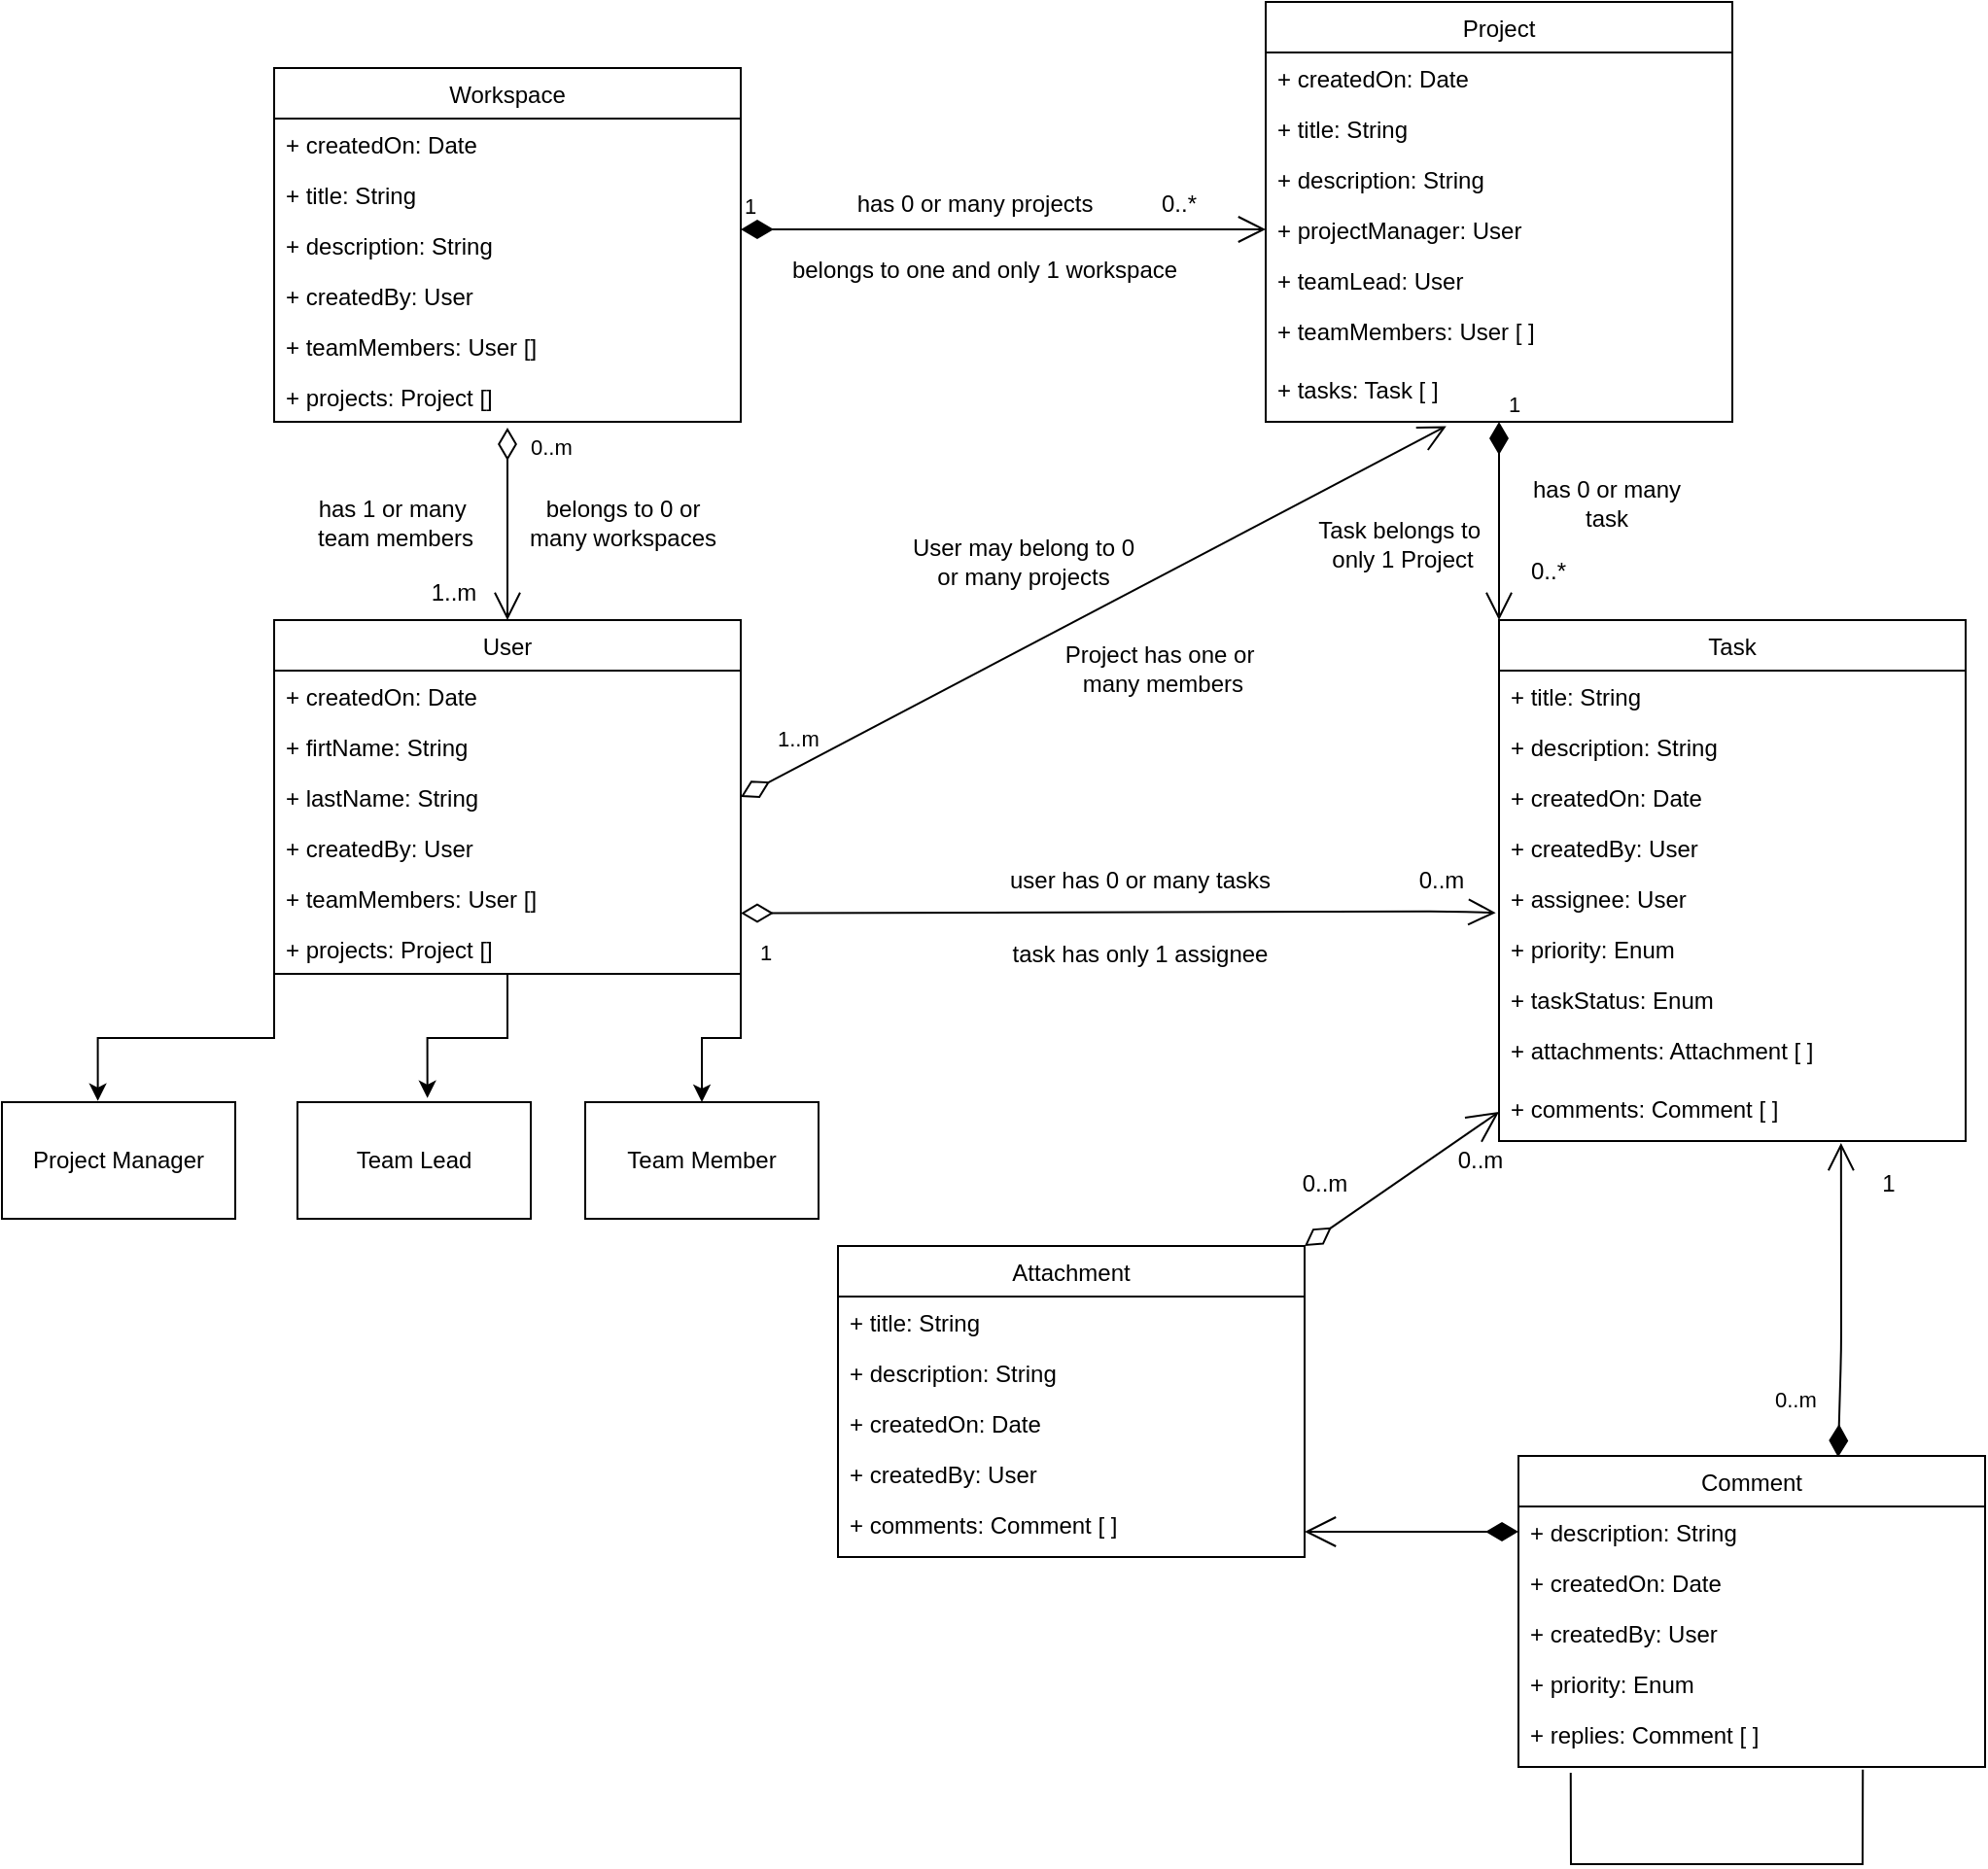 <mxfile version="13.9.9" type="device"><diagram name="Page-1" id="c4acf3e9-155e-7222-9cf6-157b1a14988f"><mxGraphModel dx="2313" dy="834" grid="1" gridSize="10" guides="1" tooltips="1" connect="1" arrows="1" fold="1" page="1" pageScale="1" pageWidth="850" pageHeight="1100" background="#ffffff" math="0" shadow="0"><root><mxCell id="0"/><mxCell id="1" parent="0"/><mxCell id="K55S2axV9dBQl9HVLlGH-17" value="Workspace" style="swimlane;fontStyle=0;childLayout=stackLayout;horizontal=1;startSize=26;fillColor=none;horizontalStack=0;resizeParent=1;resizeParentMax=0;resizeLast=0;collapsible=1;marginBottom=0;" parent="1" vertex="1"><mxGeometry x="30" y="76" width="240" height="182" as="geometry"/></mxCell><mxCell id="K55S2axV9dBQl9HVLlGH-18" value="+ createdOn: Date" style="text;strokeColor=none;fillColor=none;align=left;verticalAlign=top;spacingLeft=4;spacingRight=4;overflow=hidden;rotatable=0;points=[[0,0.5],[1,0.5]];portConstraint=eastwest;" parent="K55S2axV9dBQl9HVLlGH-17" vertex="1"><mxGeometry y="26" width="240" height="26" as="geometry"/></mxCell><mxCell id="K55S2axV9dBQl9HVLlGH-19" value="+ title: String" style="text;strokeColor=none;fillColor=none;align=left;verticalAlign=top;spacingLeft=4;spacingRight=4;overflow=hidden;rotatable=0;points=[[0,0.5],[1,0.5]];portConstraint=eastwest;" parent="K55S2axV9dBQl9HVLlGH-17" vertex="1"><mxGeometry y="52" width="240" height="26" as="geometry"/></mxCell><mxCell id="K55S2axV9dBQl9HVLlGH-20" value="+ description: String" style="text;strokeColor=none;fillColor=none;align=left;verticalAlign=top;spacingLeft=4;spacingRight=4;overflow=hidden;rotatable=0;points=[[0,0.5],[1,0.5]];portConstraint=eastwest;" parent="K55S2axV9dBQl9HVLlGH-17" vertex="1"><mxGeometry y="78" width="240" height="26" as="geometry"/></mxCell><mxCell id="K55S2axV9dBQl9HVLlGH-34" value="+ createdBy: User" style="text;strokeColor=none;fillColor=none;align=left;verticalAlign=top;spacingLeft=4;spacingRight=4;overflow=hidden;rotatable=0;points=[[0,0.5],[1,0.5]];portConstraint=eastwest;" parent="K55S2axV9dBQl9HVLlGH-17" vertex="1"><mxGeometry y="104" width="240" height="26" as="geometry"/></mxCell><mxCell id="K55S2axV9dBQl9HVLlGH-21" value="+ teamMembers: User []" style="text;strokeColor=none;fillColor=none;align=left;verticalAlign=top;spacingLeft=4;spacingRight=4;overflow=hidden;rotatable=0;points=[[0,0.5],[1,0.5]];portConstraint=eastwest;" parent="K55S2axV9dBQl9HVLlGH-17" vertex="1"><mxGeometry y="130" width="240" height="26" as="geometry"/></mxCell><mxCell id="K55S2axV9dBQl9HVLlGH-33" value="+ projects: Project []" style="text;strokeColor=none;fillColor=none;align=left;verticalAlign=top;spacingLeft=4;spacingRight=4;overflow=hidden;rotatable=0;points=[[0,0.5],[1,0.5]];portConstraint=eastwest;" parent="K55S2axV9dBQl9HVLlGH-17" vertex="1"><mxGeometry y="156" width="240" height="26" as="geometry"/></mxCell><mxCell id="K55S2axV9dBQl9HVLlGH-22" value="Project" style="swimlane;fontStyle=0;childLayout=stackLayout;horizontal=1;startSize=26;fillColor=none;horizontalStack=0;resizeParent=1;resizeParentMax=0;resizeLast=0;collapsible=1;marginBottom=0;" parent="1" vertex="1"><mxGeometry x="540" y="42" width="240" height="216" as="geometry"/></mxCell><mxCell id="K55S2axV9dBQl9HVLlGH-23" value="+ createdOn: Date" style="text;strokeColor=none;fillColor=none;align=left;verticalAlign=top;spacingLeft=4;spacingRight=4;overflow=hidden;rotatable=0;points=[[0,0.5],[1,0.5]];portConstraint=eastwest;" parent="K55S2axV9dBQl9HVLlGH-22" vertex="1"><mxGeometry y="26" width="240" height="26" as="geometry"/></mxCell><mxCell id="K55S2axV9dBQl9HVLlGH-30" value="+ title: String" style="text;strokeColor=none;fillColor=none;align=left;verticalAlign=top;spacingLeft=4;spacingRight=4;overflow=hidden;rotatable=0;points=[[0,0.5],[1,0.5]];portConstraint=eastwest;" parent="K55S2axV9dBQl9HVLlGH-22" vertex="1"><mxGeometry y="52" width="240" height="26" as="geometry"/></mxCell><mxCell id="K55S2axV9dBQl9HVLlGH-36" value="+ description: String" style="text;strokeColor=none;fillColor=none;align=left;verticalAlign=top;spacingLeft=4;spacingRight=4;overflow=hidden;rotatable=0;points=[[0,0.5],[1,0.5]];portConstraint=eastwest;" parent="K55S2axV9dBQl9HVLlGH-22" vertex="1"><mxGeometry y="78" width="240" height="26" as="geometry"/></mxCell><mxCell id="K55S2axV9dBQl9HVLlGH-24" value="+ projectManager: User" style="text;strokeColor=none;fillColor=none;align=left;verticalAlign=top;spacingLeft=4;spacingRight=4;overflow=hidden;rotatable=0;points=[[0,0.5],[1,0.5]];portConstraint=eastwest;" parent="K55S2axV9dBQl9HVLlGH-22" vertex="1"><mxGeometry y="104" width="240" height="26" as="geometry"/></mxCell><mxCell id="K55S2axV9dBQl9HVLlGH-26" value="+ teamLead: User" style="text;strokeColor=none;fillColor=none;align=left;verticalAlign=top;spacingLeft=4;spacingRight=4;overflow=hidden;rotatable=0;points=[[0,0.5],[1,0.5]];portConstraint=eastwest;" parent="K55S2axV9dBQl9HVLlGH-22" vertex="1"><mxGeometry y="130" width="240" height="26" as="geometry"/></mxCell><mxCell id="K55S2axV9dBQl9HVLlGH-28" value="+ teamMembers: User [ ]" style="text;strokeColor=none;fillColor=none;align=left;verticalAlign=top;spacingLeft=4;spacingRight=4;overflow=hidden;rotatable=0;points=[[0,0.5],[1,0.5]];portConstraint=eastwest;" parent="K55S2axV9dBQl9HVLlGH-22" vertex="1"><mxGeometry y="156" width="240" height="30" as="geometry"/></mxCell><mxCell id="K55S2axV9dBQl9HVLlGH-29" value="+ tasks: Task [ ]" style="text;strokeColor=none;fillColor=none;align=left;verticalAlign=top;spacingLeft=4;spacingRight=4;overflow=hidden;rotatable=0;points=[[0,0.5],[1,0.5]];portConstraint=eastwest;" parent="K55S2axV9dBQl9HVLlGH-22" vertex="1"><mxGeometry y="186" width="240" height="30" as="geometry"/></mxCell><mxCell id="K55S2axV9dBQl9HVLlGH-41" value="1" style="endArrow=open;html=1;endSize=12;startArrow=diamondThin;startSize=14;startFill=1;align=left;verticalAlign=bottom;entryX=0;entryY=0.5;entryDx=0;entryDy=0;" parent="1" target="K55S2axV9dBQl9HVLlGH-24" edge="1"><mxGeometry x="-1" y="3" relative="1" as="geometry"><mxPoint x="270" y="159" as="sourcePoint"/><mxPoint x="520" y="162" as="targetPoint"/></mxGeometry></mxCell><mxCell id="K55S2axV9dBQl9HVLlGH-43" value="0..*" style="text;html=1;align=center;verticalAlign=middle;resizable=0;points=[];autosize=1;" parent="1" vertex="1"><mxGeometry x="480" y="136" width="30" height="20" as="geometry"/></mxCell><mxCell id="K55S2axV9dBQl9HVLlGH-44" value="has 0 or many projects" style="text;html=1;align=center;verticalAlign=middle;resizable=0;points=[];autosize=1;" parent="1" vertex="1"><mxGeometry x="320" y="136" width="140" height="20" as="geometry"/></mxCell><mxCell id="937f4_zgCBCIxlXmO917-11" style="edgeStyle=orthogonalEdgeStyle;rounded=0;orthogonalLoop=1;jettySize=auto;html=1;exitX=0.5;exitY=1;exitDx=0;exitDy=0;entryX=0.557;entryY=-0.035;entryDx=0;entryDy=0;entryPerimeter=0;" edge="1" parent="1" source="K55S2axV9dBQl9HVLlGH-45" target="937f4_zgCBCIxlXmO917-9"><mxGeometry relative="1" as="geometry"><Array as="points"><mxPoint x="150" y="575"/><mxPoint x="109" y="575"/></Array></mxGeometry></mxCell><mxCell id="937f4_zgCBCIxlXmO917-12" style="edgeStyle=orthogonalEdgeStyle;rounded=0;orthogonalLoop=1;jettySize=auto;html=1;exitX=0;exitY=1;exitDx=0;exitDy=0;entryX=0.411;entryY=-0.01;entryDx=0;entryDy=0;entryPerimeter=0;" edge="1" parent="1" source="K55S2axV9dBQl9HVLlGH-45" target="937f4_zgCBCIxlXmO917-10"><mxGeometry relative="1" as="geometry"/></mxCell><mxCell id="937f4_zgCBCIxlXmO917-13" style="edgeStyle=orthogonalEdgeStyle;rounded=0;orthogonalLoop=1;jettySize=auto;html=1;exitX=1;exitY=1;exitDx=0;exitDy=0;entryX=0.5;entryY=0;entryDx=0;entryDy=0;" edge="1" parent="1" source="K55S2axV9dBQl9HVLlGH-45" target="937f4_zgCBCIxlXmO917-8"><mxGeometry relative="1" as="geometry"/></mxCell><mxCell id="K55S2axV9dBQl9HVLlGH-45" value="User" style="swimlane;fontStyle=0;childLayout=stackLayout;horizontal=1;startSize=26;fillColor=none;horizontalStack=0;resizeParent=1;resizeParentMax=0;resizeLast=0;collapsible=1;marginBottom=0;" parent="1" vertex="1"><mxGeometry x="30" y="360" width="240" height="182" as="geometry"/></mxCell><mxCell id="K55S2axV9dBQl9HVLlGH-46" value="+ createdOn: Date" style="text;strokeColor=none;fillColor=none;align=left;verticalAlign=top;spacingLeft=4;spacingRight=4;overflow=hidden;rotatable=0;points=[[0,0.5],[1,0.5]];portConstraint=eastwest;" parent="K55S2axV9dBQl9HVLlGH-45" vertex="1"><mxGeometry y="26" width="240" height="26" as="geometry"/></mxCell><mxCell id="K55S2axV9dBQl9HVLlGH-47" value="+ firtName: String" style="text;strokeColor=none;fillColor=none;align=left;verticalAlign=top;spacingLeft=4;spacingRight=4;overflow=hidden;rotatable=0;points=[[0,0.5],[1,0.5]];portConstraint=eastwest;" parent="K55S2axV9dBQl9HVLlGH-45" vertex="1"><mxGeometry y="52" width="240" height="26" as="geometry"/></mxCell><mxCell id="K55S2axV9dBQl9HVLlGH-48" value="+ lastName: String" style="text;strokeColor=none;fillColor=none;align=left;verticalAlign=top;spacingLeft=4;spacingRight=4;overflow=hidden;rotatable=0;points=[[0,0.5],[1,0.5]];portConstraint=eastwest;" parent="K55S2axV9dBQl9HVLlGH-45" vertex="1"><mxGeometry y="78" width="240" height="26" as="geometry"/></mxCell><mxCell id="K55S2axV9dBQl9HVLlGH-49" value="+ createdBy: User" style="text;strokeColor=none;fillColor=none;align=left;verticalAlign=top;spacingLeft=4;spacingRight=4;overflow=hidden;rotatable=0;points=[[0,0.5],[1,0.5]];portConstraint=eastwest;" parent="K55S2axV9dBQl9HVLlGH-45" vertex="1"><mxGeometry y="104" width="240" height="26" as="geometry"/></mxCell><mxCell id="K55S2axV9dBQl9HVLlGH-50" value="+ teamMembers: User []" style="text;strokeColor=none;fillColor=none;align=left;verticalAlign=top;spacingLeft=4;spacingRight=4;overflow=hidden;rotatable=0;points=[[0,0.5],[1,0.5]];portConstraint=eastwest;" parent="K55S2axV9dBQl9HVLlGH-45" vertex="1"><mxGeometry y="130" width="240" height="26" as="geometry"/></mxCell><mxCell id="K55S2axV9dBQl9HVLlGH-51" value="+ projects: Project []" style="text;strokeColor=none;fillColor=none;align=left;verticalAlign=top;spacingLeft=4;spacingRight=4;overflow=hidden;rotatable=0;points=[[0,0.5],[1,0.5]];portConstraint=eastwest;" parent="K55S2axV9dBQl9HVLlGH-45" vertex="1"><mxGeometry y="156" width="240" height="26" as="geometry"/></mxCell><mxCell id="K55S2axV9dBQl9HVLlGH-52" value="belongs to one and only 1 workspace" style="text;html=1;align=center;verticalAlign=middle;resizable=0;points=[];autosize=1;" parent="1" vertex="1"><mxGeometry x="290" y="170" width="210" height="20" as="geometry"/></mxCell><mxCell id="K55S2axV9dBQl9HVLlGH-53" value="0..m" style="endArrow=open;html=1;endSize=12;startArrow=diamondThin;startSize=14;startFill=0;align=left;verticalAlign=bottom;entryX=0.5;entryY=0;entryDx=0;entryDy=0;" parent="1" target="K55S2axV9dBQl9HVLlGH-45" edge="1"><mxGeometry x="-0.616" y="10" relative="1" as="geometry"><mxPoint x="150" y="261" as="sourcePoint"/><mxPoint x="550" y="172" as="targetPoint"/><mxPoint as="offset"/></mxGeometry></mxCell><mxCell id="K55S2axV9dBQl9HVLlGH-54" style="edgeStyle=none;rounded=0;orthogonalLoop=1;jettySize=auto;html=1;exitX=0.75;exitY=0;exitDx=0;exitDy=0;startSize=26;" parent="1" source="K55S2axV9dBQl9HVLlGH-45" target="K55S2axV9dBQl9HVLlGH-45" edge="1"><mxGeometry relative="1" as="geometry"/></mxCell><mxCell id="K55S2axV9dBQl9HVLlGH-55" value="has 1 or many&amp;nbsp;&lt;br&gt;team members" style="text;html=1;align=center;verticalAlign=middle;resizable=0;points=[];autosize=1;" parent="1" vertex="1"><mxGeometry x="42" y="295" width="100" height="30" as="geometry"/></mxCell><mxCell id="K55S2axV9dBQl9HVLlGH-57" value="belongs to 0 or &lt;br&gt;many workspaces" style="text;html=1;align=center;verticalAlign=middle;resizable=0;points=[];autosize=1;" parent="1" vertex="1"><mxGeometry x="154" y="295" width="110" height="30" as="geometry"/></mxCell><mxCell id="K55S2axV9dBQl9HVLlGH-58" value="1..m" style="text;html=1;align=center;verticalAlign=middle;resizable=0;points=[];autosize=1;" parent="1" vertex="1"><mxGeometry x="102" y="336" width="40" height="20" as="geometry"/></mxCell><mxCell id="K55S2axV9dBQl9HVLlGH-71" value="1..m" style="endArrow=open;html=1;endSize=12;startArrow=diamondThin;startSize=14;startFill=0;align=left;verticalAlign=bottom;entryX=0.387;entryY=1.073;entryDx=0;entryDy=0;exitX=1;exitY=0.5;exitDx=0;exitDy=0;entryPerimeter=0;" parent="1" source="K55S2axV9dBQl9HVLlGH-48" target="K55S2axV9dBQl9HVLlGH-29" edge="1"><mxGeometry x="-0.879" y="11" relative="1" as="geometry"><mxPoint x="630" y="410" as="sourcePoint"/><mxPoint x="630" y="509" as="targetPoint"/><mxPoint as="offset"/></mxGeometry></mxCell><mxCell id="K55S2axV9dBQl9HVLlGH-72" value="Project has one or&lt;br&gt;&amp;nbsp;many members" style="text;html=1;align=center;verticalAlign=middle;resizable=0;points=[];autosize=1;" parent="1" vertex="1"><mxGeometry x="430" y="370" width="110" height="30" as="geometry"/></mxCell><mxCell id="K55S2axV9dBQl9HVLlGH-84" value="Task" style="swimlane;fontStyle=0;childLayout=stackLayout;horizontal=1;startSize=26;fillColor=none;horizontalStack=0;resizeParent=1;resizeParentMax=0;resizeLast=0;collapsible=1;marginBottom=0;" parent="1" vertex="1"><mxGeometry x="660" y="360" width="240" height="268" as="geometry"/></mxCell><mxCell id="K55S2axV9dBQl9HVLlGH-86" value="+ title: String" style="text;strokeColor=none;fillColor=none;align=left;verticalAlign=top;spacingLeft=4;spacingRight=4;overflow=hidden;rotatable=0;points=[[0,0.5],[1,0.5]];portConstraint=eastwest;" parent="K55S2axV9dBQl9HVLlGH-84" vertex="1"><mxGeometry y="26" width="240" height="26" as="geometry"/></mxCell><mxCell id="K55S2axV9dBQl9HVLlGH-87" value="+ description: String" style="text;strokeColor=none;fillColor=none;align=left;verticalAlign=top;spacingLeft=4;spacingRight=4;overflow=hidden;rotatable=0;points=[[0,0.5],[1,0.5]];portConstraint=eastwest;" parent="K55S2axV9dBQl9HVLlGH-84" vertex="1"><mxGeometry y="52" width="240" height="26" as="geometry"/></mxCell><mxCell id="K55S2axV9dBQl9HVLlGH-85" value="+ createdOn: Date" style="text;strokeColor=none;fillColor=none;align=left;verticalAlign=top;spacingLeft=4;spacingRight=4;overflow=hidden;rotatable=0;points=[[0,0.5],[1,0.5]];portConstraint=eastwest;" parent="K55S2axV9dBQl9HVLlGH-84" vertex="1"><mxGeometry y="78" width="240" height="26" as="geometry"/></mxCell><mxCell id="K55S2axV9dBQl9HVLlGH-88" value="+ createdBy: User" style="text;strokeColor=none;fillColor=none;align=left;verticalAlign=top;spacingLeft=4;spacingRight=4;overflow=hidden;rotatable=0;points=[[0,0.5],[1,0.5]];portConstraint=eastwest;" parent="K55S2axV9dBQl9HVLlGH-84" vertex="1"><mxGeometry y="104" width="240" height="26" as="geometry"/></mxCell><mxCell id="K55S2axV9dBQl9HVLlGH-89" value="+ assignee: User" style="text;strokeColor=none;fillColor=none;align=left;verticalAlign=top;spacingLeft=4;spacingRight=4;overflow=hidden;rotatable=0;points=[[0,0.5],[1,0.5]];portConstraint=eastwest;" parent="K55S2axV9dBQl9HVLlGH-84" vertex="1"><mxGeometry y="130" width="240" height="26" as="geometry"/></mxCell><mxCell id="K55S2axV9dBQl9HVLlGH-92" value="+ priority: Enum" style="text;strokeColor=none;fillColor=none;align=left;verticalAlign=top;spacingLeft=4;spacingRight=4;overflow=hidden;rotatable=0;points=[[0,0.5],[1,0.5]];portConstraint=eastwest;" parent="K55S2axV9dBQl9HVLlGH-84" vertex="1"><mxGeometry y="156" width="240" height="26" as="geometry"/></mxCell><mxCell id="K55S2axV9dBQl9HVLlGH-93" value="+ taskStatus: Enum" style="text;strokeColor=none;fillColor=none;align=left;verticalAlign=top;spacingLeft=4;spacingRight=4;overflow=hidden;rotatable=0;points=[[0,0.5],[1,0.5]];portConstraint=eastwest;" parent="K55S2axV9dBQl9HVLlGH-84" vertex="1"><mxGeometry y="182" width="240" height="26" as="geometry"/></mxCell><mxCell id="K55S2axV9dBQl9HVLlGH-91" value="+ attachments: Attachment [ ]" style="text;strokeColor=none;fillColor=none;align=left;verticalAlign=top;spacingLeft=4;spacingRight=4;overflow=hidden;rotatable=0;points=[[0,0.5],[1,0.5]];portConstraint=eastwest;" parent="K55S2axV9dBQl9HVLlGH-84" vertex="1"><mxGeometry y="208" width="240" height="30" as="geometry"/></mxCell><mxCell id="K55S2axV9dBQl9HVLlGH-102" value="+ comments: Comment [ ]" style="text;strokeColor=none;fillColor=none;align=left;verticalAlign=top;spacingLeft=4;spacingRight=4;overflow=hidden;rotatable=0;points=[[0,0.5],[1,0.5]];portConstraint=eastwest;" parent="K55S2axV9dBQl9HVLlGH-84" vertex="1"><mxGeometry y="238" width="240" height="30" as="geometry"/></mxCell><mxCell id="K55S2axV9dBQl9HVLlGH-94" value="1" style="endArrow=open;html=1;endSize=12;startArrow=diamondThin;startSize=14;startFill=0;align=left;verticalAlign=bottom;entryX=-0.007;entryY=0.792;entryDx=0;entryDy=0;exitX=1;exitY=0.5;exitDx=0;exitDy=0;entryPerimeter=0;" parent="1" target="K55S2axV9dBQl9HVLlGH-89" edge="1"><mxGeometry x="-0.959" y="-29" relative="1" as="geometry"><mxPoint x="270" y="510.81" as="sourcePoint"/><mxPoint x="632.88" y="320.0" as="targetPoint"/><mxPoint as="offset"/><Array as="points"><mxPoint x="633" y="509.81"/></Array></mxGeometry></mxCell><mxCell id="K55S2axV9dBQl9HVLlGH-95" value="task has only 1 assignee" style="text;html=1;align=center;verticalAlign=middle;resizable=0;points=[];autosize=1;" parent="1" vertex="1"><mxGeometry x="400" y="522" width="150" height="20" as="geometry"/></mxCell><mxCell id="K55S2axV9dBQl9HVLlGH-96" value="0..m" style="text;html=1;align=center;verticalAlign=middle;resizable=0;points=[];autosize=1;" parent="1" vertex="1"><mxGeometry x="610" y="484" width="40" height="20" as="geometry"/></mxCell><mxCell id="K55S2axV9dBQl9HVLlGH-97" value="user has 0 or many tasks" style="text;html=1;align=center;verticalAlign=middle;resizable=0;points=[];autosize=1;" parent="1" vertex="1"><mxGeometry x="400" y="484" width="150" height="20" as="geometry"/></mxCell><mxCell id="K55S2axV9dBQl9HVLlGH-98" value="1" style="endArrow=open;html=1;endSize=12;startArrow=diamondThin;startSize=14;startFill=1;align=left;verticalAlign=bottom;entryX=0;entryY=0;entryDx=0;entryDy=0;" parent="1" source="K55S2axV9dBQl9HVLlGH-29" target="K55S2axV9dBQl9HVLlGH-84" edge="1"><mxGeometry x="-1" y="3" relative="1" as="geometry"><mxPoint x="810" y="294" as="sourcePoint"/><mxPoint x="1080" y="294" as="targetPoint"/></mxGeometry></mxCell><mxCell id="K55S2axV9dBQl9HVLlGH-99" value="has 0 or many&lt;br&gt;task" style="text;html=1;align=center;verticalAlign=middle;resizable=0;points=[];autosize=1;" parent="1" vertex="1"><mxGeometry x="670" y="285" width="90" height="30" as="geometry"/></mxCell><mxCell id="K55S2axV9dBQl9HVLlGH-100" value="0..*" style="text;html=1;align=center;verticalAlign=middle;resizable=0;points=[];autosize=1;" parent="1" vertex="1"><mxGeometry x="670" y="325" width="30" height="20" as="geometry"/></mxCell><mxCell id="K55S2axV9dBQl9HVLlGH-101" value="Task belongs to&amp;nbsp;&lt;br&gt;only 1 Project" style="text;html=1;align=center;verticalAlign=middle;resizable=0;points=[];autosize=1;" parent="1" vertex="1"><mxGeometry x="560" y="306" width="100" height="30" as="geometry"/></mxCell><mxCell id="K55S2axV9dBQl9HVLlGH-103" value="User may belong to 0&lt;br&gt;or many projects" style="text;html=1;align=center;verticalAlign=middle;resizable=0;points=[];autosize=1;" parent="1" vertex="1"><mxGeometry x="350" y="315" width="130" height="30" as="geometry"/></mxCell><mxCell id="K55S2axV9dBQl9HVLlGH-104" value="Attachment" style="swimlane;fontStyle=0;childLayout=stackLayout;horizontal=1;startSize=26;fillColor=none;horizontalStack=0;resizeParent=1;resizeParentMax=0;resizeLast=0;collapsible=1;marginBottom=0;" parent="1" vertex="1"><mxGeometry x="320" y="682" width="240" height="160" as="geometry"/></mxCell><mxCell id="K55S2axV9dBQl9HVLlGH-105" value="+ title: String" style="text;strokeColor=none;fillColor=none;align=left;verticalAlign=top;spacingLeft=4;spacingRight=4;overflow=hidden;rotatable=0;points=[[0,0.5],[1,0.5]];portConstraint=eastwest;" parent="K55S2axV9dBQl9HVLlGH-104" vertex="1"><mxGeometry y="26" width="240" height="26" as="geometry"/></mxCell><mxCell id="K55S2axV9dBQl9HVLlGH-106" value="+ description: String" style="text;strokeColor=none;fillColor=none;align=left;verticalAlign=top;spacingLeft=4;spacingRight=4;overflow=hidden;rotatable=0;points=[[0,0.5],[1,0.5]];portConstraint=eastwest;" parent="K55S2axV9dBQl9HVLlGH-104" vertex="1"><mxGeometry y="52" width="240" height="26" as="geometry"/></mxCell><mxCell id="K55S2axV9dBQl9HVLlGH-107" value="+ createdOn: Date" style="text;strokeColor=none;fillColor=none;align=left;verticalAlign=top;spacingLeft=4;spacingRight=4;overflow=hidden;rotatable=0;points=[[0,0.5],[1,0.5]];portConstraint=eastwest;" parent="K55S2axV9dBQl9HVLlGH-104" vertex="1"><mxGeometry y="78" width="240" height="26" as="geometry"/></mxCell><mxCell id="K55S2axV9dBQl9HVLlGH-108" value="+ createdBy: User" style="text;strokeColor=none;fillColor=none;align=left;verticalAlign=top;spacingLeft=4;spacingRight=4;overflow=hidden;rotatable=0;points=[[0,0.5],[1,0.5]];portConstraint=eastwest;" parent="K55S2axV9dBQl9HVLlGH-104" vertex="1"><mxGeometry y="104" width="240" height="26" as="geometry"/></mxCell><mxCell id="K55S2axV9dBQl9HVLlGH-113" value="+ comments: Comment [ ]" style="text;strokeColor=none;fillColor=none;align=left;verticalAlign=top;spacingLeft=4;spacingRight=4;overflow=hidden;rotatable=0;points=[[0,0.5],[1,0.5]];portConstraint=eastwest;" parent="K55S2axV9dBQl9HVLlGH-104" vertex="1"><mxGeometry y="130" width="240" height="30" as="geometry"/></mxCell><mxCell id="K55S2axV9dBQl9HVLlGH-114" value="Comment" style="swimlane;fontStyle=0;childLayout=stackLayout;horizontal=1;startSize=26;fillColor=none;horizontalStack=0;resizeParent=1;resizeParentMax=0;resizeLast=0;collapsible=1;marginBottom=0;" parent="1" vertex="1"><mxGeometry x="670" y="790" width="240" height="160" as="geometry"/></mxCell><mxCell id="K55S2axV9dBQl9HVLlGH-116" value="+ description: String" style="text;strokeColor=none;fillColor=none;align=left;verticalAlign=top;spacingLeft=4;spacingRight=4;overflow=hidden;rotatable=0;points=[[0,0.5],[1,0.5]];portConstraint=eastwest;" parent="K55S2axV9dBQl9HVLlGH-114" vertex="1"><mxGeometry y="26" width="240" height="26" as="geometry"/></mxCell><mxCell id="K55S2axV9dBQl9HVLlGH-117" value="+ createdOn: Date" style="text;strokeColor=none;fillColor=none;align=left;verticalAlign=top;spacingLeft=4;spacingRight=4;overflow=hidden;rotatable=0;points=[[0,0.5],[1,0.5]];portConstraint=eastwest;" parent="K55S2axV9dBQl9HVLlGH-114" vertex="1"><mxGeometry y="52" width="240" height="26" as="geometry"/></mxCell><mxCell id="K55S2axV9dBQl9HVLlGH-118" value="+ createdBy: User" style="text;strokeColor=none;fillColor=none;align=left;verticalAlign=top;spacingLeft=4;spacingRight=4;overflow=hidden;rotatable=0;points=[[0,0.5],[1,0.5]];portConstraint=eastwest;" parent="K55S2axV9dBQl9HVLlGH-114" vertex="1"><mxGeometry y="78" width="240" height="26" as="geometry"/></mxCell><mxCell id="K55S2axV9dBQl9HVLlGH-120" value="+ priority: Enum" style="text;strokeColor=none;fillColor=none;align=left;verticalAlign=top;spacingLeft=4;spacingRight=4;overflow=hidden;rotatable=0;points=[[0,0.5],[1,0.5]];portConstraint=eastwest;" parent="K55S2axV9dBQl9HVLlGH-114" vertex="1"><mxGeometry y="104" width="240" height="26" as="geometry"/></mxCell><mxCell id="K55S2axV9dBQl9HVLlGH-122" value="+ replies: Comment [ ]" style="text;strokeColor=none;fillColor=none;align=left;verticalAlign=top;spacingLeft=4;spacingRight=4;overflow=hidden;rotatable=0;points=[[0,0.5],[1,0.5]];portConstraint=eastwest;" parent="K55S2axV9dBQl9HVLlGH-114" vertex="1"><mxGeometry y="130" width="240" height="30" as="geometry"/></mxCell><mxCell id="K55S2axV9dBQl9HVLlGH-129" style="edgeStyle=none;rounded=0;orthogonalLoop=1;jettySize=auto;html=1;exitX=0.112;exitY=1.1;exitDx=0;exitDy=0;entryX=0.738;entryY=1.047;entryDx=0;entryDy=0;entryPerimeter=0;startArrow=none;startFill=0;endArrow=none;endFill=0;exitPerimeter=0;" parent="K55S2axV9dBQl9HVLlGH-114" source="K55S2axV9dBQl9HVLlGH-122" target="K55S2axV9dBQl9HVLlGH-122" edge="1"><mxGeometry relative="1" as="geometry"><Array as="points"><mxPoint x="27" y="210"/><mxPoint x="177" y="210"/></Array></mxGeometry></mxCell><mxCell id="K55S2axV9dBQl9HVLlGH-124" value="0..m" style="endArrow=open;html=1;endSize=12;startArrow=diamondThin;startSize=14;startFill=1;align=left;verticalAlign=bottom;entryX=0.733;entryY=1.033;entryDx=0;entryDy=0;exitX=0.685;exitY=0.004;exitDx=0;exitDy=0;entryPerimeter=0;exitPerimeter=0;" parent="1" source="K55S2axV9dBQl9HVLlGH-114" target="K55S2axV9dBQl9HVLlGH-102" edge="1"><mxGeometry x="-0.757" y="35" relative="1" as="geometry"><mxPoint x="970" y="600" as="sourcePoint"/><mxPoint x="970" y="702" as="targetPoint"/><Array as="points"><mxPoint x="836" y="735"/></Array><mxPoint as="offset"/></mxGeometry></mxCell><mxCell id="K55S2axV9dBQl9HVLlGH-127" value="1" style="text;html=1;align=center;verticalAlign=middle;resizable=0;points=[];autosize=1;" parent="1" vertex="1"><mxGeometry x="850" y="640" width="20" height="20" as="geometry"/></mxCell><mxCell id="K55S2axV9dBQl9HVLlGH-130" style="edgeStyle=none;rounded=0;orthogonalLoop=1;jettySize=auto;html=1;exitX=0;exitY=0.5;exitDx=0;exitDy=0;startArrow=open;startFill=0;endArrow=diamondThin;endFill=0;entryX=1;entryY=0;entryDx=0;entryDy=0;strokeWidth=1;targetPerimeterSpacing=6;sourcePerimeterSpacing=6;endSize=14;startSize=14;" parent="1" source="K55S2axV9dBQl9HVLlGH-102" target="K55S2axV9dBQl9HVLlGH-104" edge="1"><mxGeometry relative="1" as="geometry"><mxPoint x="570" y="680" as="targetPoint"/></mxGeometry></mxCell><mxCell id="K55S2axV9dBQl9HVLlGH-131" style="edgeStyle=none;rounded=0;orthogonalLoop=1;jettySize=auto;html=1;entryX=0;entryY=0.5;entryDx=0;entryDy=0;startArrow=open;startFill=0;startSize=14;sourcePerimeterSpacing=6;endArrow=diamondThin;endFill=1;endSize=14;targetPerimeterSpacing=6;strokeWidth=1;exitX=1;exitY=0.654;exitDx=0;exitDy=0;exitPerimeter=0;" parent="1" target="K55S2axV9dBQl9HVLlGH-116" edge="1"><mxGeometry relative="1" as="geometry"><mxPoint x="560" y="829.004" as="sourcePoint"/></mxGeometry></mxCell><mxCell id="K55S2axV9dBQl9HVLlGH-132" value="0..m" style="text;html=1;align=center;verticalAlign=middle;resizable=0;points=[];autosize=1;" parent="1" vertex="1"><mxGeometry x="630" y="628" width="40" height="20" as="geometry"/></mxCell><mxCell id="K55S2axV9dBQl9HVLlGH-133" value="0..m" style="text;html=1;align=center;verticalAlign=middle;resizable=0;points=[];autosize=1;" parent="1" vertex="1"><mxGeometry x="550" y="640" width="40" height="20" as="geometry"/></mxCell><mxCell id="937f4_zgCBCIxlXmO917-8" value="Team Member" style="rounded=0;whiteSpace=wrap;html=1;" vertex="1" parent="1"><mxGeometry x="190" y="608" width="120" height="60" as="geometry"/></mxCell><mxCell id="937f4_zgCBCIxlXmO917-9" value="Team Lead" style="rounded=0;whiteSpace=wrap;html=1;" vertex="1" parent="1"><mxGeometry x="42" y="608" width="120" height="60" as="geometry"/></mxCell><mxCell id="937f4_zgCBCIxlXmO917-10" value="Project Manager" style="rounded=0;whiteSpace=wrap;html=1;" vertex="1" parent="1"><mxGeometry x="-110" y="608" width="120" height="60" as="geometry"/></mxCell></root></mxGraphModel></diagram></mxfile>